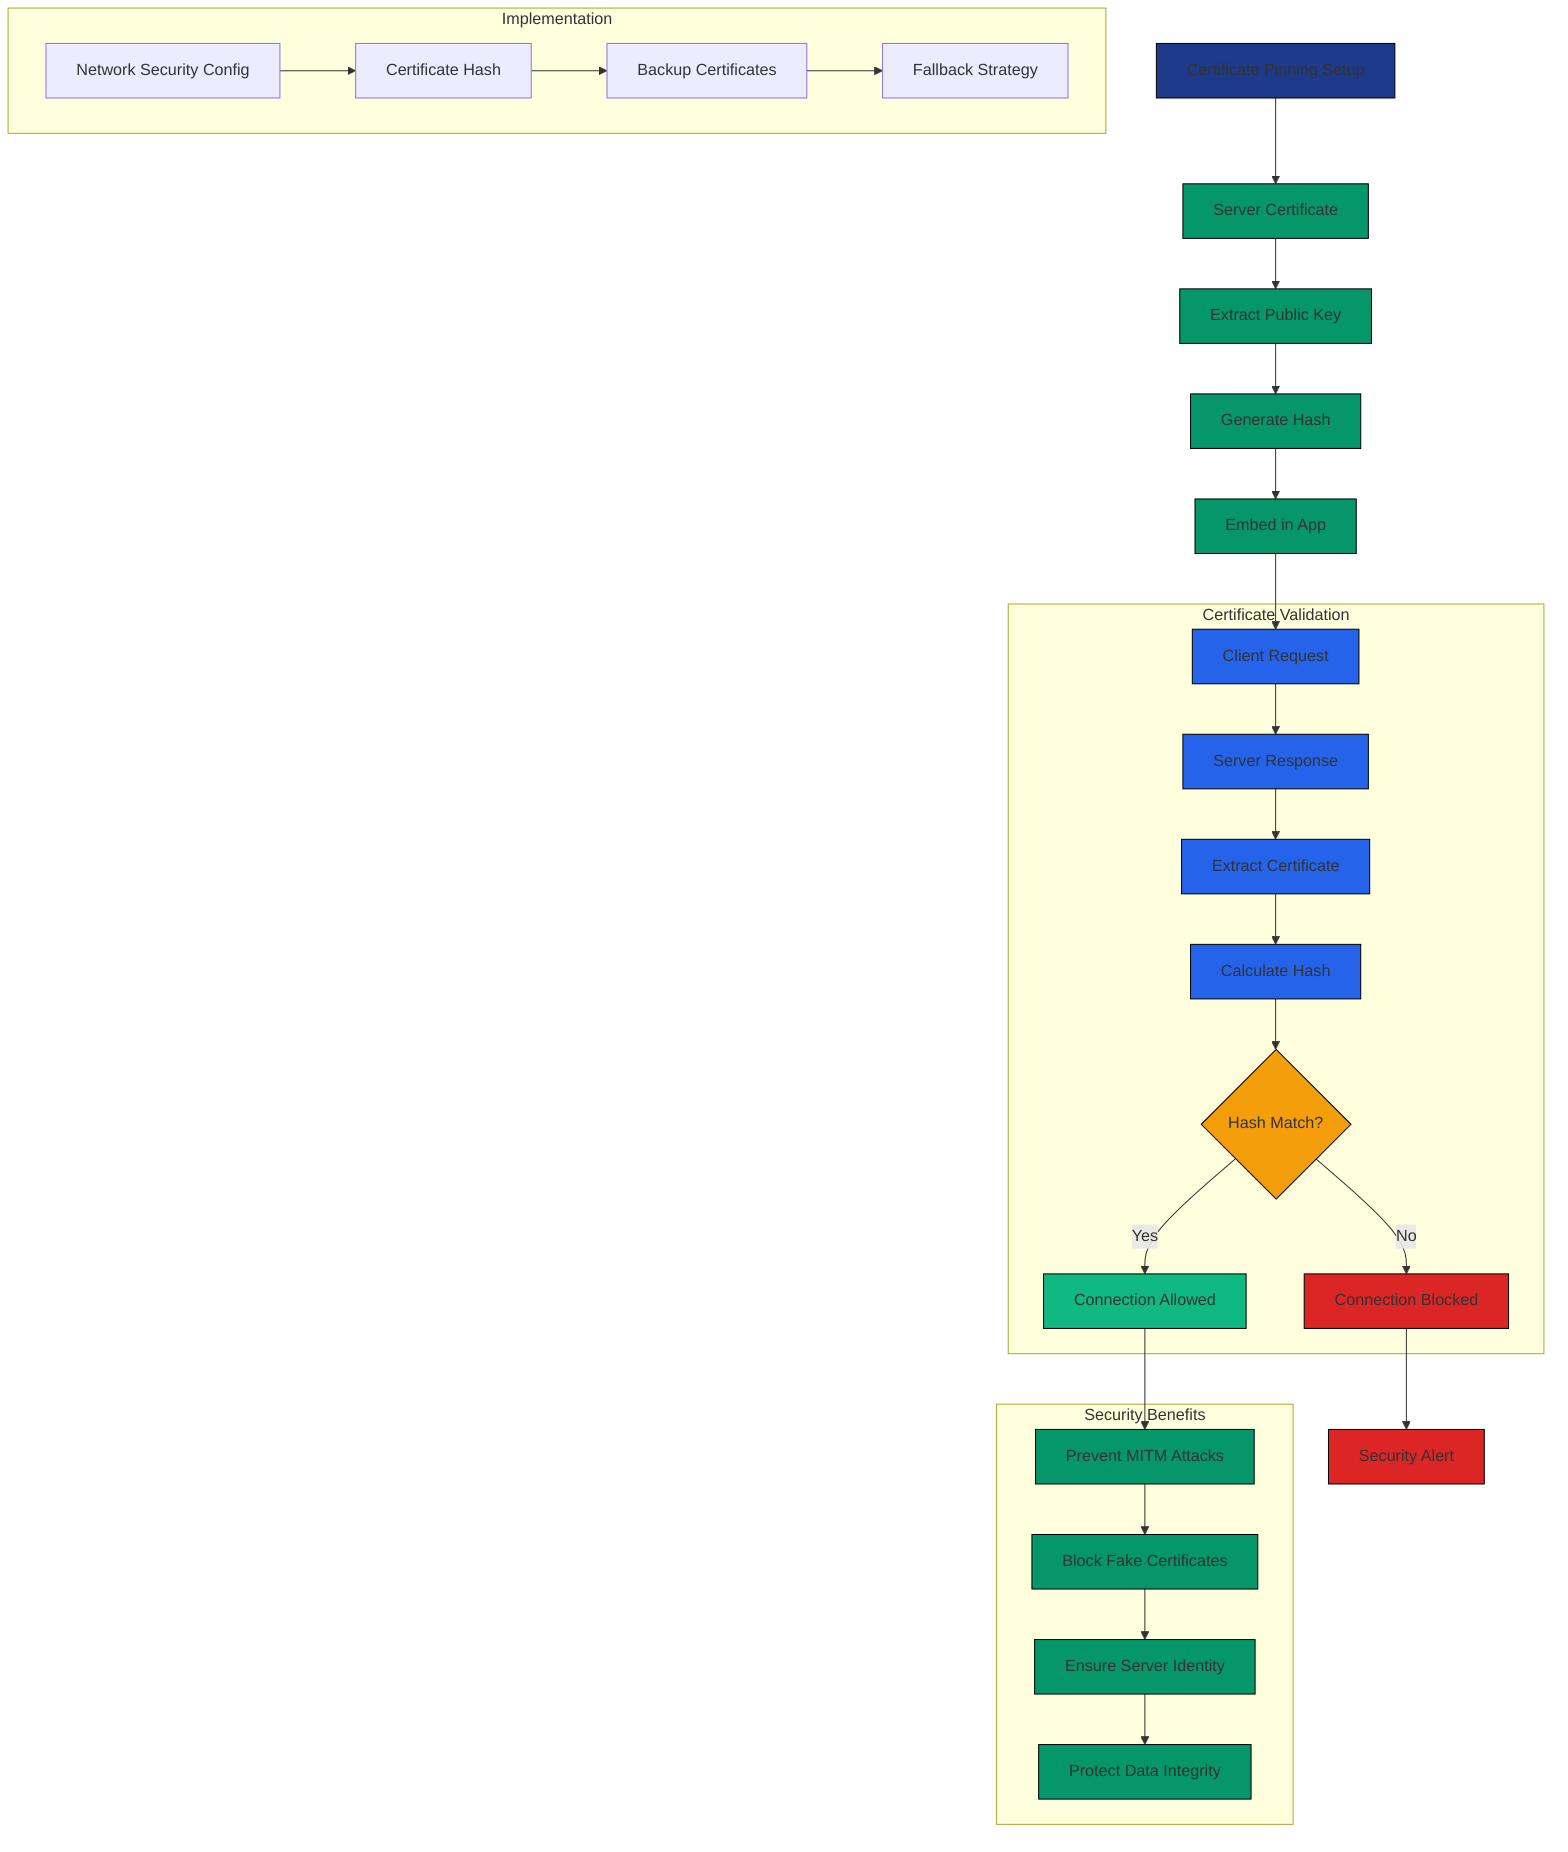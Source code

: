 graph TD
    A[Certificate Pinning Setup] --> B[Server Certificate]
    B --> C[Extract Public Key]
    C --> D[Generate Hash]
    D --> E[Embed in App]
    
    subgraph "Certificate Validation"
        F[Client Request] --> G[Server Response]
        G --> H[Extract Certificate]
        H --> I[Calculate Hash]
        I --> J{Hash Match?}
        J -->|Yes| K[Connection Allowed]
        J -->|No| L[Connection Blocked]
    end
    
    subgraph "Security Benefits"
        M[Prevent MITM Attacks] --> N[Block Fake Certificates]
        N --> O[Ensure Server Identity]
        O --> P[Protect Data Integrity]
    end
    
    subgraph "Implementation"
        Q[Network Security Config] --> R[Certificate Hash]
        R --> S[Backup Certificates]
        S --> T[Fallback Strategy]
    end
    
    E --> F
    K --> M
    L --> U[Security Alert]
    
    style A fill:#1E3A8A,stroke:#000000
    style B fill:#059669,stroke:#000000
    style C fill:#059669,stroke:#000000
    style D fill:#059669,stroke:#000000
    style E fill:#059669,stroke:#000000
    style F fill:#2563EB,stroke:#000000
    style G fill:#2563EB,stroke:#000000
    style H fill:#2563EB,stroke:#000000
    style I fill:#2563EB,stroke:#000000
    style J fill:#F59E0B,stroke:#000000
    style K fill:#10B981,stroke:#000000
    style L fill:#DC2626,stroke:#000000
    style M fill:#059669,stroke:#000000
    style N fill:#059669,stroke:#000000
    style O fill:#059669,stroke:#000000
    style P fill:#059669,stroke:#000000
    style U fill:#DC2626,stroke:#000000